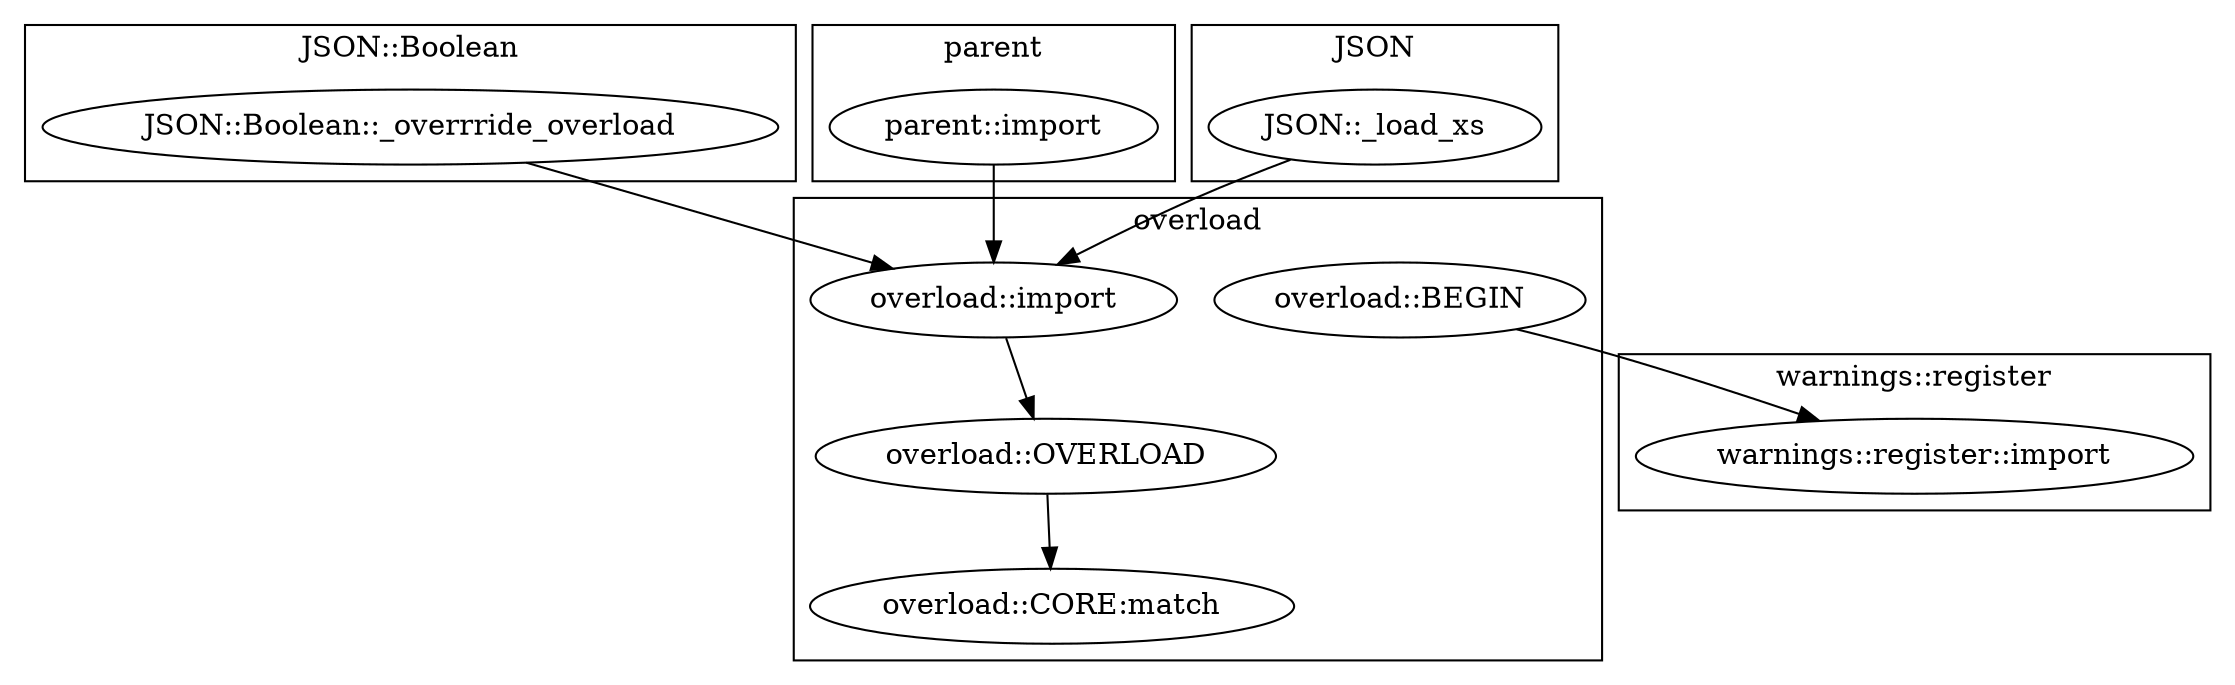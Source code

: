 digraph {
graph [overlap=false]
subgraph cluster_JSON_Boolean {
	label="JSON::Boolean";
	"JSON::Boolean::_overrride_overload";
}
subgraph cluster_parent {
	label="parent";
	"parent::import";
}
subgraph cluster_overload {
	label="overload";
	"overload::OVERLOAD";
	"overload::BEGIN";
	"overload::import";
	"overload::CORE:match";
}
subgraph cluster_warnings_register {
	label="warnings::register";
	"warnings::register::import";
}
subgraph cluster_JSON {
	label="JSON";
	"JSON::_load_xs";
}
"overload::import" -> "overload::OVERLOAD";
"JSON::Boolean::_overrride_overload" -> "overload::import";
"JSON::_load_xs" -> "overload::import";
"parent::import" -> "overload::import";
"overload::OVERLOAD" -> "overload::CORE:match";
"overload::BEGIN" -> "warnings::register::import";
}
